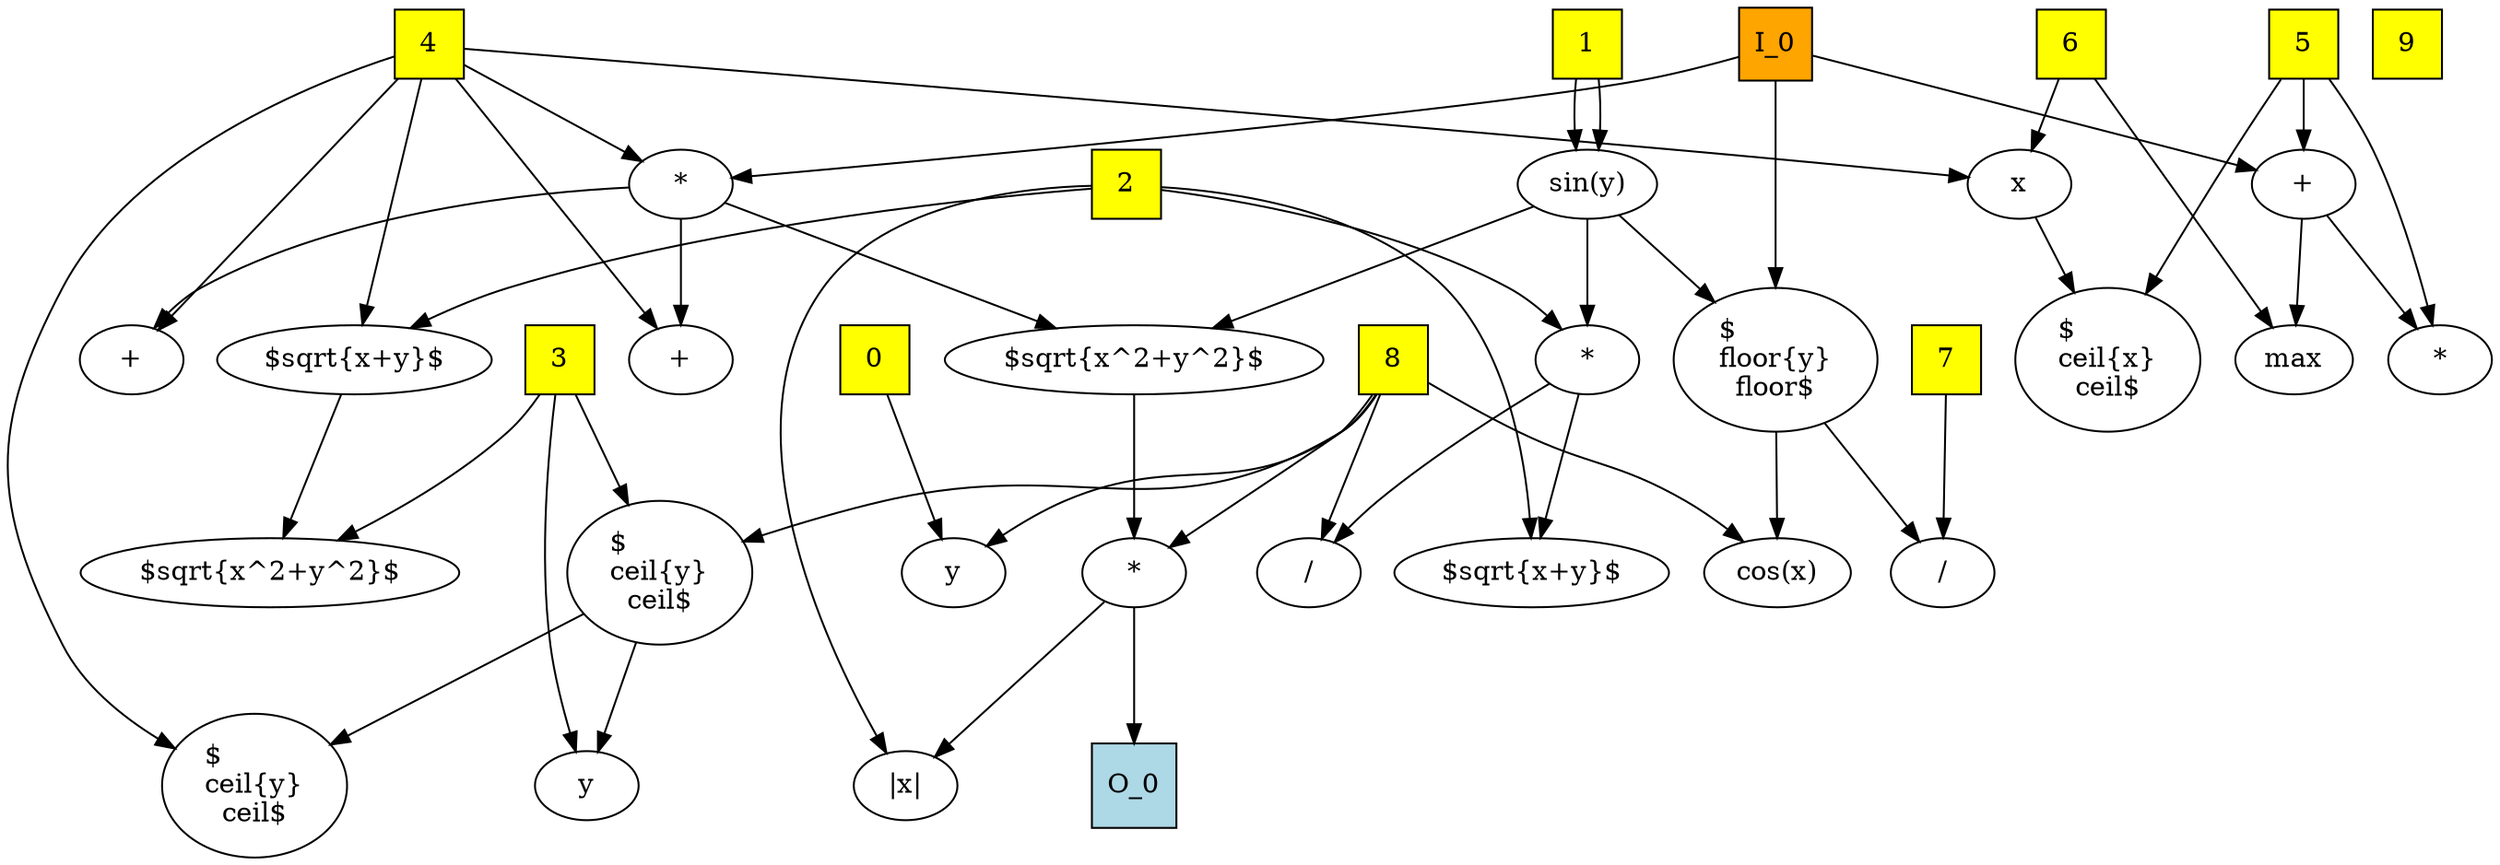 // trial 10
digraph {
	N_0 [label=I_0 fillcolor=orange rank=same shape=square style=filled]
	N_1 [label=0 fillcolor=yellow rank=same shape=square style=filled]
	N_2 [label=1 fillcolor=yellow rank=same shape=square style=filled]
	N_3 [label=2 fillcolor=yellow rank=same shape=square style=filled]
	N_4 [label=3 fillcolor=yellow rank=same shape=square style=filled]
	N_5 [label=4 fillcolor=yellow rank=same shape=square style=filled]
	N_6 [label=5 fillcolor=yellow rank=same shape=square style=filled]
	N_7 [label=6 fillcolor=yellow rank=same shape=square style=filled]
	N_8 [label=7 fillcolor=yellow rank=same shape=square style=filled]
	N_9 [label=8 fillcolor=yellow rank=same shape=square style=filled]
	N_10 [label=9 fillcolor=yellow rank=same shape=square style=filled]
	rank=same
	N_11 [label="*"]
	N_5 -> N_11
	N_0 -> N_11
	N_12 [label=y]
	N_1 -> N_12
	N_9 -> N_12
	N_13 [label="+"]
	N_5 -> N_13
	N_11 -> N_13
	N_14 [label="$\sqrt{x+y}$"]
	N_3 -> N_14
	N_5 -> N_14
	N_15 [label="sin(y)"]
	N_2 -> N_15
	N_2 -> N_15
	N_16 [label="$sqrt{x^2+y^2}$"]
	N_11 -> N_16
	N_15 -> N_16
	N_17 [label="$\lceil{y}ceil$"]
	N_9 -> N_17
	N_4 -> N_17
	N_18 [label="*"]
	N_3 -> N_18
	N_15 -> N_18
	N_19 [label="$\lceil{y}ceil$"]
	N_5 -> N_19
	N_17 -> N_19
	N_20 [label="$\lfloor{y}floor$"]
	N_15 -> N_20
	N_0 -> N_20
	N_21 [label="$\sqrt{x+y}$"]
	N_18 -> N_21
	N_3 -> N_21
	N_22 [label="*"]
	N_16 -> N_22
	N_9 -> N_22
	N_23 [label="+"]
	N_0 -> N_23
	N_6 -> N_23
	N_24 [label=max]
	N_7 -> N_24
	N_23 -> N_24
	N_25 [label="cos(x)"]
	N_20 -> N_25
	N_9 -> N_25
	N_26 [label=x]
	N_5 -> N_26
	N_7 -> N_26
	N_27 [label="*"]
	N_23 -> N_27
	N_6 -> N_27
	N_28 [label="+"]
	N_11 -> N_28
	N_5 -> N_28
	N_29 [label="$sqrt{x^2+y^2}$"]
	N_4 -> N_29
	N_14 -> N_29
	N_30 [label="|x|"]
	N_3 -> N_30
	N_22 -> N_30
	N_31 [label="/"]
	N_8 -> N_31
	N_20 -> N_31
	N_32 [label="$\lceil{x}ceil$"]
	N_6 -> N_32
	N_26 -> N_32
	N_33 [label=y]
	N_17 -> N_33
	N_4 -> N_33
	N_34 [label="/"]
	N_18 -> N_34
	N_9 -> N_34
	rank=max
	O_0 [label=O_0 fillcolor=lightblue shape=square style=filled]
	N_22 -> O_0
}
